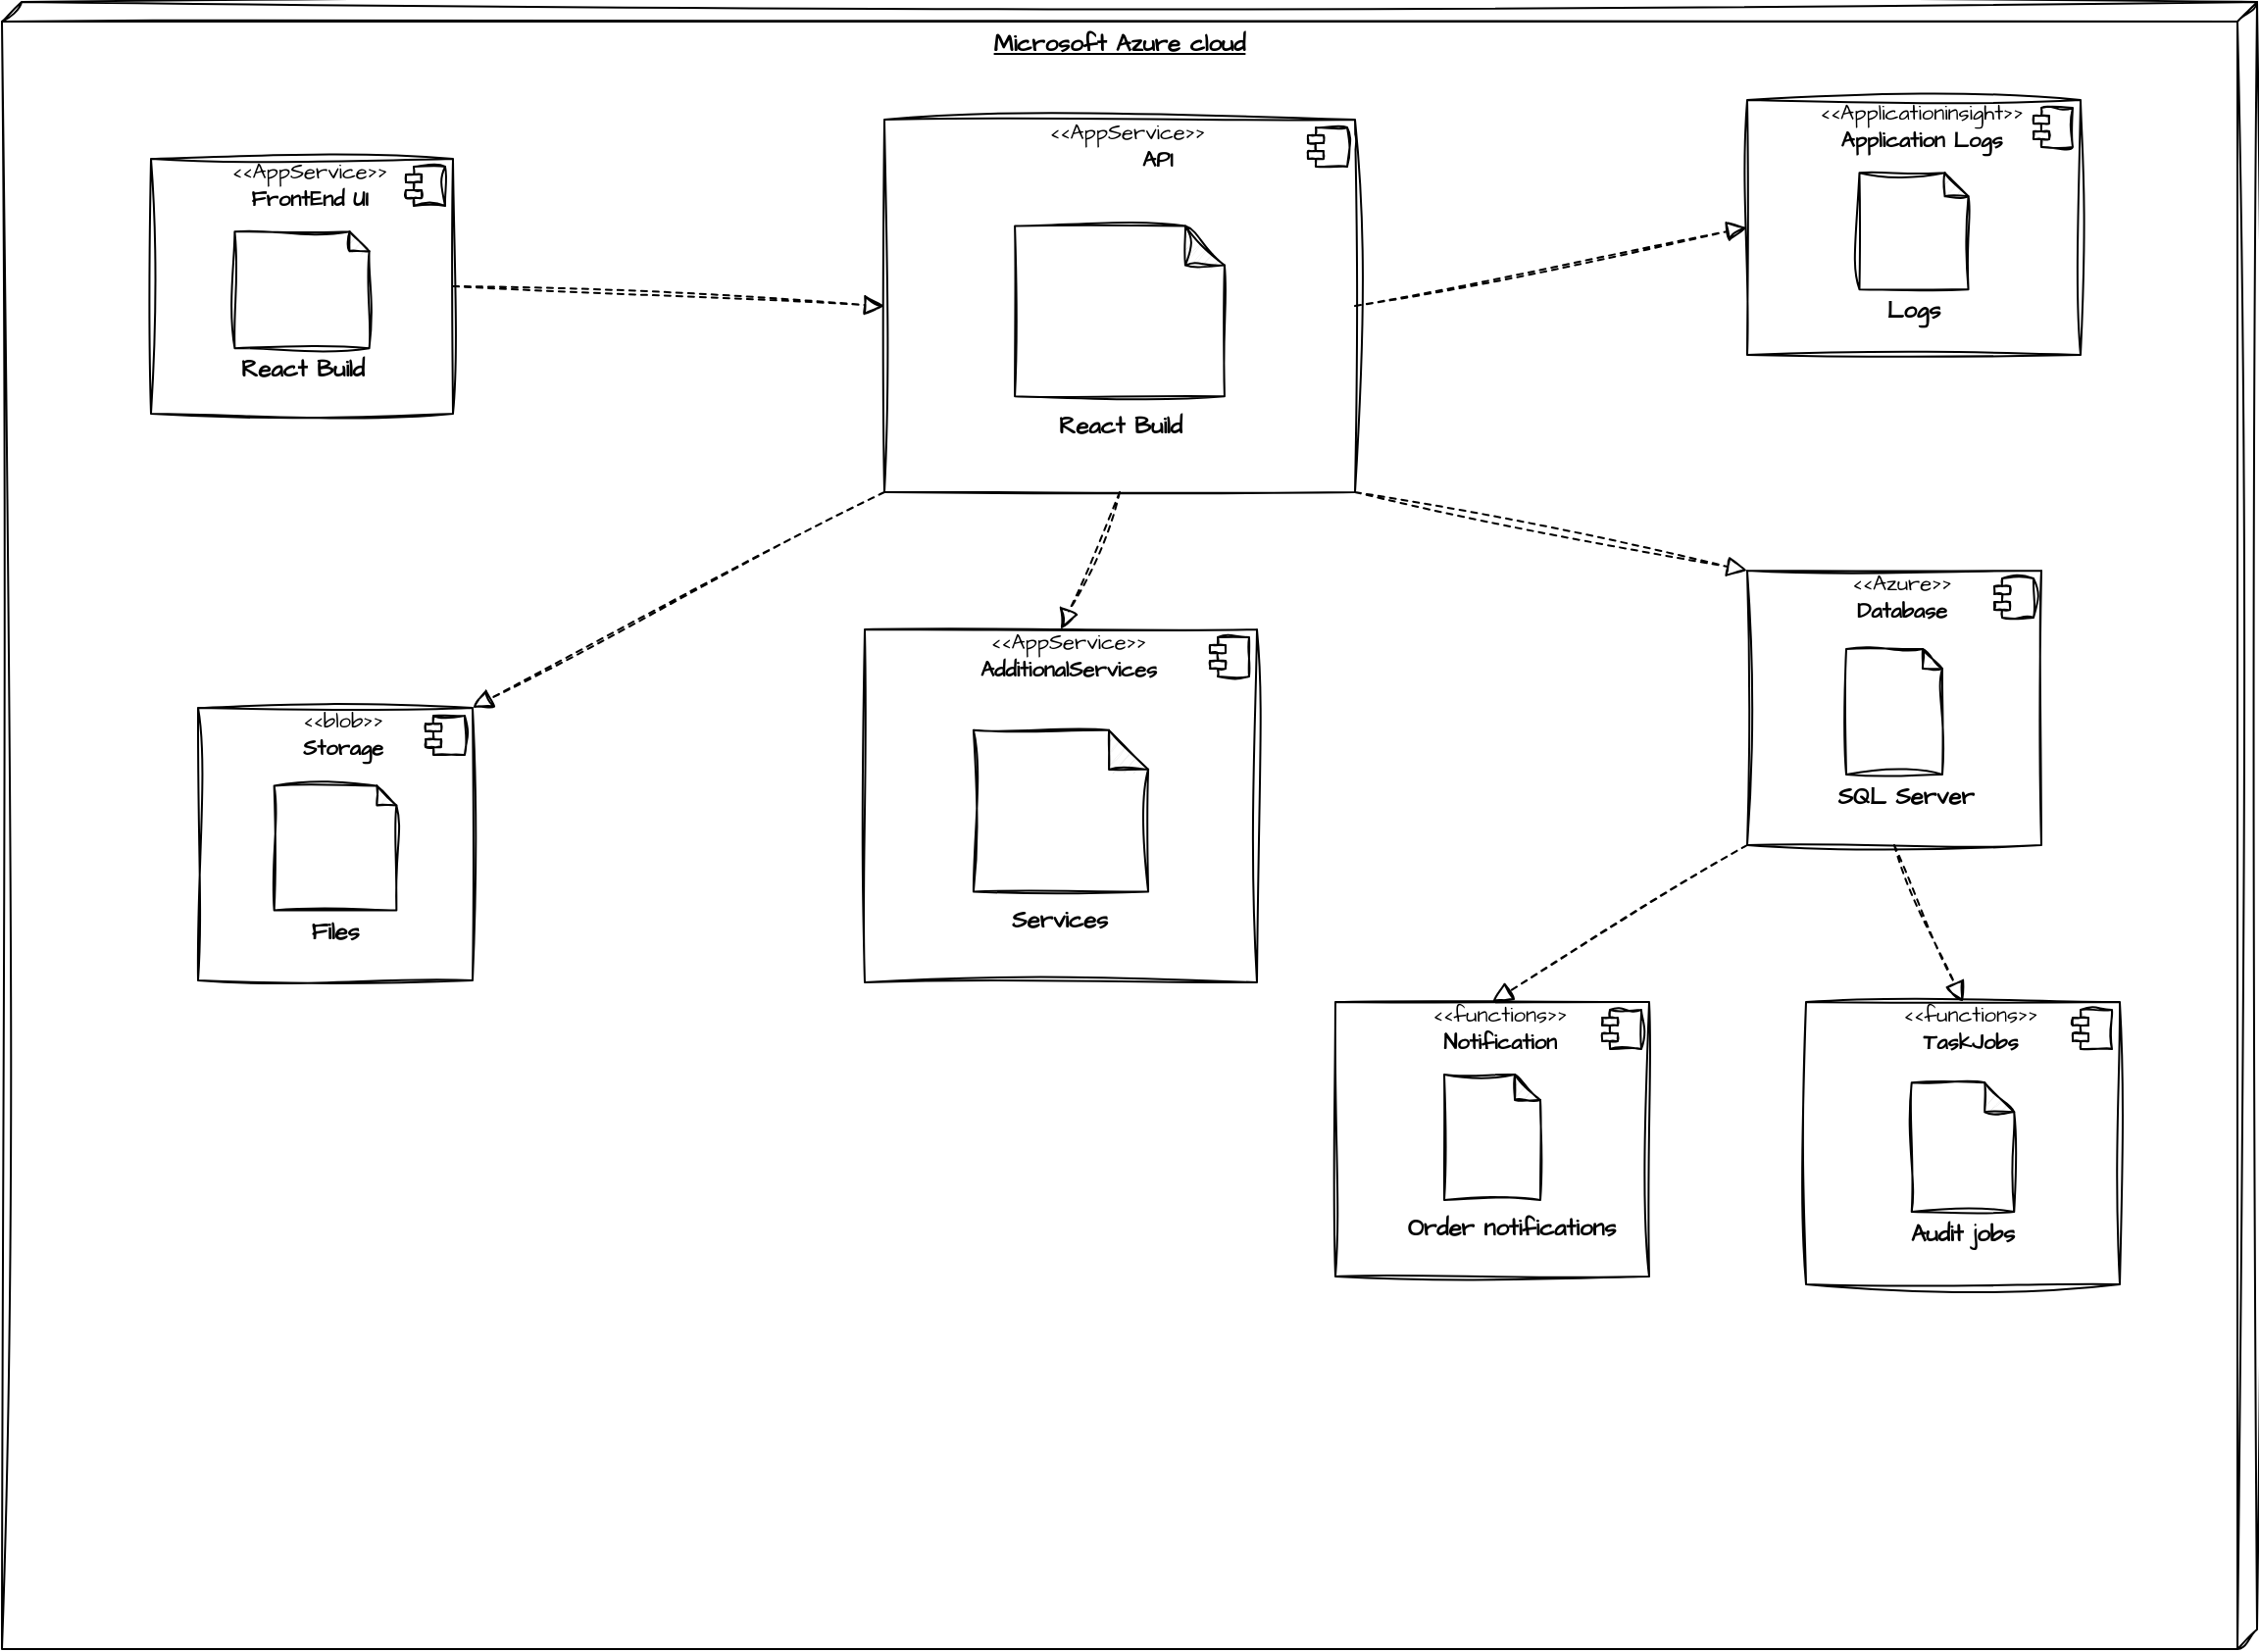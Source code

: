 <mxfile version="24.5.2" type="github" pages="2">
  <diagram name="Page-1" id="MwD9uk-fGlH-midNnfdy">
    <mxGraphModel dx="1323" dy="912" grid="1" gridSize="10" guides="1" tooltips="1" connect="1" arrows="1" fold="1" page="1" pageScale="1" pageWidth="1654" pageHeight="1169" math="0" shadow="0">
      <root>
        <mxCell id="0" />
        <mxCell id="1" parent="0" />
        <mxCell id="NNZ2B2UhmvkO8NVrjMRb-13" value="Microsoft Azure cloud" style="verticalAlign=top;align=center;spacingTop=8;spacingLeft=2;spacingRight=12;shape=cube;size=10;direction=south;fontStyle=5;html=1;whiteSpace=wrap;sketch=1;hachureGap=4;jiggle=2;curveFitting=1;fontFamily=Architects Daughter;fontSource=https%3A%2F%2Ffonts.googleapis.com%2Fcss%3Ffamily%3DArchitects%2BDaughter;" vertex="1" parent="1">
          <mxGeometry x="50" y="30" width="1150" height="840" as="geometry" />
        </mxCell>
        <mxCell id="NNZ2B2UhmvkO8NVrjMRb-27" value="" style="group" vertex="1" connectable="0" parent="1">
          <mxGeometry x="126" y="110" width="154" height="130" as="geometry" />
        </mxCell>
        <mxCell id="NNZ2B2UhmvkO8NVrjMRb-14" value="&lt;p style=&quot;margin:0px;margin-left:8px;&quot;&gt;&lt;span style=&quot;font-size: 11px; text-wrap: nowrap; background-color: initial;&quot;&gt;&amp;lt;&amp;lt;AppService&amp;gt;&amp;gt;&lt;/span&gt;&lt;br&gt;&lt;/p&gt;&lt;p style=&quot;margin:0px;margin-left:8px;&quot;&gt;&lt;span style=&quot;font-size: 11px; text-wrap: nowrap; background-color: initial;&quot;&gt;&lt;b&gt;FrontEnd UI&lt;/b&gt;&lt;/span&gt;&lt;/p&gt;" style="align=center;overflow=fill;html=1;dropTarget=0;whiteSpace=wrap;sketch=1;hachureGap=4;jiggle=2;curveFitting=1;fontFamily=Architects Daughter;fontSource=https%3A%2F%2Ffonts.googleapis.com%2Fcss%3Ffamily%3DArchitects%2BDaughter;" vertex="1" parent="NNZ2B2UhmvkO8NVrjMRb-27">
          <mxGeometry width="154" height="130" as="geometry" />
        </mxCell>
        <mxCell id="NNZ2B2UhmvkO8NVrjMRb-15" value="" style="shape=component;jettyWidth=8;jettyHeight=4;sketch=1;hachureGap=4;jiggle=2;curveFitting=1;fontFamily=Architects Daughter;fontSource=https%3A%2F%2Ffonts.googleapis.com%2Fcss%3Ffamily%3DArchitects%2BDaughter;" vertex="1" parent="NNZ2B2UhmvkO8NVrjMRb-14">
          <mxGeometry x="1" width="20" height="20" relative="1" as="geometry">
            <mxPoint x="-24" y="4" as="offset" />
          </mxGeometry>
        </mxCell>
        <mxCell id="NNZ2B2UhmvkO8NVrjMRb-16" value="" style="shape=note;whiteSpace=wrap;html=1;backgroundOutline=1;darkOpacity=0.05;sketch=1;hachureGap=4;jiggle=2;curveFitting=1;fontFamily=Architects Daughter;fontSource=https%3A%2F%2Ffonts.googleapis.com%2Fcss%3Ffamily%3DArchitects%2BDaughter;size=10;" vertex="1" parent="NNZ2B2UhmvkO8NVrjMRb-27">
          <mxGeometry x="42.7" y="37.143" width="68.6" height="59.429" as="geometry" />
        </mxCell>
        <mxCell id="NNZ2B2UhmvkO8NVrjMRb-17" value="&lt;b&gt;React Build&lt;/b&gt;" style="text;html=1;align=center;verticalAlign=middle;whiteSpace=wrap;rounded=0;fontFamily=Architects Daughter;fontSource=https%3A%2F%2Ffonts.googleapis.com%2Fcss%3Ffamily%3DArchitects%2BDaughter;" vertex="1" parent="NNZ2B2UhmvkO8NVrjMRb-27">
          <mxGeometry x="28.7" y="93.786" width="96.6" height="27.857" as="geometry" />
        </mxCell>
        <mxCell id="NNZ2B2UhmvkO8NVrjMRb-28" value="" style="group" vertex="1" connectable="0" parent="1">
          <mxGeometry x="500" y="90" width="240" height="190" as="geometry" />
        </mxCell>
        <mxCell id="NNZ2B2UhmvkO8NVrjMRb-29" value="&lt;p style=&quot;margin:0px;margin-left:8px;&quot;&gt;&lt;span style=&quot;font-size: 11px; text-wrap: nowrap; background-color: initial;&quot;&gt;&amp;lt;&amp;lt;AppService&amp;gt;&amp;gt;&lt;/span&gt;&lt;/p&gt;&lt;p style=&quot;margin:0px;margin-left:8px;&quot;&gt;&lt;b style=&quot;background-color: initial; text-wrap: nowrap; font-size: 11px;&quot;&gt;&amp;nbsp; &amp;nbsp; &amp;nbsp; &amp;nbsp;API&lt;/b&gt;&lt;/p&gt;" style="align=center;overflow=fill;html=1;dropTarget=0;whiteSpace=wrap;sketch=1;hachureGap=4;jiggle=2;curveFitting=1;fontFamily=Architects Daughter;fontSource=https%3A%2F%2Ffonts.googleapis.com%2Fcss%3Ffamily%3DArchitects%2BDaughter;" vertex="1" parent="NNZ2B2UhmvkO8NVrjMRb-28">
          <mxGeometry width="240" height="190" as="geometry" />
        </mxCell>
        <mxCell id="NNZ2B2UhmvkO8NVrjMRb-30" value="" style="shape=component;jettyWidth=8;jettyHeight=4;sketch=1;hachureGap=4;jiggle=2;curveFitting=1;fontFamily=Architects Daughter;fontSource=https%3A%2F%2Ffonts.googleapis.com%2Fcss%3Ffamily%3DArchitects%2BDaughter;" vertex="1" parent="NNZ2B2UhmvkO8NVrjMRb-29">
          <mxGeometry x="1" width="20" height="20" relative="1" as="geometry">
            <mxPoint x="-24" y="4" as="offset" />
          </mxGeometry>
        </mxCell>
        <mxCell id="NNZ2B2UhmvkO8NVrjMRb-31" value="" style="shape=note;whiteSpace=wrap;html=1;backgroundOutline=1;darkOpacity=0.05;sketch=1;hachureGap=4;jiggle=2;curveFitting=1;fontFamily=Architects Daughter;fontSource=https%3A%2F%2Ffonts.googleapis.com%2Fcss%3Ffamily%3DArchitects%2BDaughter;size=20;" vertex="1" parent="NNZ2B2UhmvkO8NVrjMRb-28">
          <mxGeometry x="66.545" y="54.286" width="106.909" height="86.857" as="geometry" />
        </mxCell>
        <mxCell id="NNZ2B2UhmvkO8NVrjMRb-32" value="&lt;b&gt;React Build&lt;/b&gt;" style="text;html=1;align=center;verticalAlign=middle;whiteSpace=wrap;rounded=0;fontFamily=Architects Daughter;fontSource=https%3A%2F%2Ffonts.googleapis.com%2Fcss%3Ffamily%3DArchitects%2BDaughter;" vertex="1" parent="NNZ2B2UhmvkO8NVrjMRb-28">
          <mxGeometry x="44.727" y="137.071" width="150.545" height="40.714" as="geometry" />
        </mxCell>
        <mxCell id="NNZ2B2UhmvkO8NVrjMRb-34" value="" style="group" vertex="1" connectable="0" parent="1">
          <mxGeometry x="940" y="80" width="170" height="130" as="geometry" />
        </mxCell>
        <mxCell id="NNZ2B2UhmvkO8NVrjMRb-35" value="&lt;p style=&quot;margin:0px;margin-left:8px;&quot;&gt;&lt;span style=&quot;font-size: 11px; text-wrap: nowrap; background-color: initial;&quot;&gt;&amp;lt;&amp;lt;Applicationinsight&amp;gt;&amp;gt;&lt;/span&gt;&lt;/p&gt;&lt;p style=&quot;margin:0px;margin-left:8px;&quot;&gt;&lt;b style=&quot;font-size: 11px; text-wrap: nowrap; background-color: initial;&quot;&gt;Application Logs&lt;/b&gt;&lt;/p&gt;" style="align=center;overflow=fill;html=1;dropTarget=0;whiteSpace=wrap;sketch=1;hachureGap=4;jiggle=2;curveFitting=1;fontFamily=Architects Daughter;fontSource=https%3A%2F%2Ffonts.googleapis.com%2Fcss%3Ffamily%3DArchitects%2BDaughter;" vertex="1" parent="NNZ2B2UhmvkO8NVrjMRb-34">
          <mxGeometry width="170" height="130" as="geometry" />
        </mxCell>
        <mxCell id="NNZ2B2UhmvkO8NVrjMRb-36" value="" style="shape=component;jettyWidth=8;jettyHeight=4;sketch=1;hachureGap=4;jiggle=2;curveFitting=1;fontFamily=Architects Daughter;fontSource=https%3A%2F%2Ffonts.googleapis.com%2Fcss%3Ffamily%3DArchitects%2BDaughter;" vertex="1" parent="NNZ2B2UhmvkO8NVrjMRb-35">
          <mxGeometry x="1" width="20" height="20" relative="1" as="geometry">
            <mxPoint x="-24" y="4" as="offset" />
          </mxGeometry>
        </mxCell>
        <mxCell id="NNZ2B2UhmvkO8NVrjMRb-37" value="" style="shape=note;whiteSpace=wrap;html=1;backgroundOutline=1;darkOpacity=0.05;sketch=1;hachureGap=4;jiggle=2;curveFitting=1;fontFamily=Architects Daughter;fontSource=https%3A%2F%2Ffonts.googleapis.com%2Fcss%3Ffamily%3DArchitects%2BDaughter;size=12;" vertex="1" parent="NNZ2B2UhmvkO8NVrjMRb-34">
          <mxGeometry x="57.233" y="37.143" width="55.533" height="59.429" as="geometry" />
        </mxCell>
        <mxCell id="NNZ2B2UhmvkO8NVrjMRb-38" value="&lt;b&gt;Logs&lt;/b&gt;" style="text;html=1;align=center;verticalAlign=middle;whiteSpace=wrap;rounded=0;fontFamily=Architects Daughter;fontSource=https%3A%2F%2Ffonts.googleapis.com%2Fcss%3Ffamily%3DArchitects%2BDaughter;" vertex="1" parent="NNZ2B2UhmvkO8NVrjMRb-34">
          <mxGeometry x="45.9" y="93.786" width="78.2" height="27.857" as="geometry" />
        </mxCell>
        <mxCell id="NNZ2B2UhmvkO8NVrjMRb-39" value="" style="group" vertex="1" connectable="0" parent="1">
          <mxGeometry x="150" y="390" width="140" height="139" as="geometry" />
        </mxCell>
        <mxCell id="NNZ2B2UhmvkO8NVrjMRb-40" value="&lt;p style=&quot;margin:0px;margin-left:8px;&quot;&gt;&lt;span style=&quot;font-size: 11px; text-wrap: nowrap; background-color: initial;&quot;&gt;&amp;lt;&amp;lt;blob&amp;gt;&amp;gt;&lt;/span&gt;&lt;/p&gt;&lt;p style=&quot;margin:0px;margin-left:8px;&quot;&gt;&lt;b style=&quot;font-size: 11px; text-wrap: nowrap; background-color: initial;&quot;&gt;Storage&lt;/b&gt;&lt;/p&gt;" style="align=center;overflow=fill;html=1;dropTarget=0;whiteSpace=wrap;sketch=1;hachureGap=4;jiggle=2;curveFitting=1;fontFamily=Architects Daughter;fontSource=https%3A%2F%2Ffonts.googleapis.com%2Fcss%3Ffamily%3DArchitects%2BDaughter;" vertex="1" parent="NNZ2B2UhmvkO8NVrjMRb-39">
          <mxGeometry width="140" height="139" as="geometry" />
        </mxCell>
        <mxCell id="NNZ2B2UhmvkO8NVrjMRb-41" value="" style="shape=component;jettyWidth=8;jettyHeight=4;sketch=1;hachureGap=4;jiggle=2;curveFitting=1;fontFamily=Architects Daughter;fontSource=https%3A%2F%2Ffonts.googleapis.com%2Fcss%3Ffamily%3DArchitects%2BDaughter;" vertex="1" parent="NNZ2B2UhmvkO8NVrjMRb-40">
          <mxGeometry x="1" width="20" height="20" relative="1" as="geometry">
            <mxPoint x="-24" y="4" as="offset" />
          </mxGeometry>
        </mxCell>
        <mxCell id="NNZ2B2UhmvkO8NVrjMRb-42" value="" style="shape=note;whiteSpace=wrap;html=1;backgroundOutline=1;darkOpacity=0.05;sketch=1;hachureGap=4;jiggle=2;curveFitting=1;fontFamily=Architects Daughter;fontSource=https%3A%2F%2Ffonts.googleapis.com%2Fcss%3Ffamily%3DArchitects%2BDaughter;size=10;" vertex="1" parent="NNZ2B2UhmvkO8NVrjMRb-39">
          <mxGeometry x="38.818" y="39.714" width="62.364" height="63.543" as="geometry" />
        </mxCell>
        <mxCell id="NNZ2B2UhmvkO8NVrjMRb-43" value="&lt;b&gt;Files&lt;/b&gt;" style="text;html=1;align=center;verticalAlign=middle;whiteSpace=wrap;rounded=0;fontFamily=Architects Daughter;fontSource=https%3A%2F%2Ffonts.googleapis.com%2Fcss%3Ffamily%3DArchitects%2BDaughter;" vertex="1" parent="NNZ2B2UhmvkO8NVrjMRb-39">
          <mxGeometry x="26.091" y="100.279" width="87.818" height="29.786" as="geometry" />
        </mxCell>
        <mxCell id="NNZ2B2UhmvkO8NVrjMRb-44" value="" style="group" vertex="1" connectable="0" parent="1">
          <mxGeometry x="490" y="350" width="200" height="180" as="geometry" />
        </mxCell>
        <mxCell id="NNZ2B2UhmvkO8NVrjMRb-45" value="&lt;p style=&quot;margin:0px;margin-left:8px;&quot;&gt;&lt;span style=&quot;font-size: 11px; text-wrap: nowrap; background-color: initial;&quot;&gt;&amp;lt;&amp;lt;AppService&amp;gt;&amp;gt;&lt;/span&gt;&lt;/p&gt;&lt;p style=&quot;margin:0px;margin-left:8px;&quot;&gt;&lt;b style=&quot;background-color: initial; text-wrap: nowrap; font-size: 11px;&quot;&gt;AdditionalServices&lt;/b&gt;&lt;/p&gt;" style="align=center;overflow=fill;html=1;dropTarget=0;whiteSpace=wrap;sketch=1;hachureGap=4;jiggle=2;curveFitting=1;fontFamily=Architects Daughter;fontSource=https%3A%2F%2Ffonts.googleapis.com%2Fcss%3Ffamily%3DArchitects%2BDaughter;" vertex="1" parent="NNZ2B2UhmvkO8NVrjMRb-44">
          <mxGeometry width="200" height="180" as="geometry" />
        </mxCell>
        <mxCell id="NNZ2B2UhmvkO8NVrjMRb-46" value="" style="shape=component;jettyWidth=8;jettyHeight=4;sketch=1;hachureGap=4;jiggle=2;curveFitting=1;fontFamily=Architects Daughter;fontSource=https%3A%2F%2Ffonts.googleapis.com%2Fcss%3Ffamily%3DArchitects%2BDaughter;" vertex="1" parent="NNZ2B2UhmvkO8NVrjMRb-45">
          <mxGeometry x="1" width="20" height="20" relative="1" as="geometry">
            <mxPoint x="-24" y="4" as="offset" />
          </mxGeometry>
        </mxCell>
        <mxCell id="NNZ2B2UhmvkO8NVrjMRb-47" value="" style="shape=note;whiteSpace=wrap;html=1;backgroundOutline=1;darkOpacity=0.05;sketch=1;hachureGap=4;jiggle=2;curveFitting=1;fontFamily=Architects Daughter;fontSource=https%3A%2F%2Ffonts.googleapis.com%2Fcss%3Ffamily%3DArchitects%2BDaughter;size=20;" vertex="1" parent="NNZ2B2UhmvkO8NVrjMRb-44">
          <mxGeometry x="55.455" y="51.429" width="89.091" height="82.286" as="geometry" />
        </mxCell>
        <mxCell id="NNZ2B2UhmvkO8NVrjMRb-48" value="&lt;b&gt;Services&lt;/b&gt;" style="text;html=1;align=center;verticalAlign=middle;whiteSpace=wrap;rounded=0;fontFamily=Architects Daughter;fontSource=https%3A%2F%2Ffonts.googleapis.com%2Fcss%3Ffamily%3DArchitects%2BDaughter;" vertex="1" parent="NNZ2B2UhmvkO8NVrjMRb-44">
          <mxGeometry x="37.273" y="129.857" width="125.455" height="38.571" as="geometry" />
        </mxCell>
        <mxCell id="NNZ2B2UhmvkO8NVrjMRb-49" value="" style="group" vertex="1" connectable="0" parent="1">
          <mxGeometry x="940" y="320" width="150" height="140" as="geometry" />
        </mxCell>
        <mxCell id="NNZ2B2UhmvkO8NVrjMRb-50" value="&lt;p style=&quot;margin:0px;margin-left:8px;&quot;&gt;&lt;span style=&quot;font-size: 11px; text-wrap: nowrap; background-color: initial;&quot;&gt;&amp;lt;&amp;lt;Azure&amp;gt;&amp;gt;&lt;/span&gt;&lt;/p&gt;&lt;p style=&quot;margin:0px;margin-left:8px;&quot;&gt;&lt;b style=&quot;font-size: 11px; text-wrap: nowrap; background-color: initial;&quot;&gt;Database&lt;/b&gt;&lt;/p&gt;" style="align=center;overflow=fill;html=1;dropTarget=0;whiteSpace=wrap;sketch=1;hachureGap=4;jiggle=2;curveFitting=1;fontFamily=Architects Daughter;fontSource=https%3A%2F%2Ffonts.googleapis.com%2Fcss%3Ffamily%3DArchitects%2BDaughter;" vertex="1" parent="NNZ2B2UhmvkO8NVrjMRb-49">
          <mxGeometry width="150" height="140" as="geometry" />
        </mxCell>
        <mxCell id="NNZ2B2UhmvkO8NVrjMRb-51" value="" style="shape=component;jettyWidth=8;jettyHeight=4;sketch=1;hachureGap=4;jiggle=2;curveFitting=1;fontFamily=Architects Daughter;fontSource=https%3A%2F%2Ffonts.googleapis.com%2Fcss%3Ffamily%3DArchitects%2BDaughter;" vertex="1" parent="NNZ2B2UhmvkO8NVrjMRb-50">
          <mxGeometry x="1" width="20" height="20" relative="1" as="geometry">
            <mxPoint x="-24" y="4" as="offset" />
          </mxGeometry>
        </mxCell>
        <mxCell id="NNZ2B2UhmvkO8NVrjMRb-52" value="" style="shape=note;whiteSpace=wrap;html=1;backgroundOutline=1;darkOpacity=0.05;sketch=1;hachureGap=4;jiggle=2;curveFitting=1;fontFamily=Architects Daughter;fontSource=https%3A%2F%2Ffonts.googleapis.com%2Fcss%3Ffamily%3DArchitects%2BDaughter;size=10;" vertex="1" parent="NNZ2B2UhmvkO8NVrjMRb-49">
          <mxGeometry x="50.5" y="40" width="49" height="64" as="geometry" />
        </mxCell>
        <mxCell id="NNZ2B2UhmvkO8NVrjMRb-53" value="&lt;b&gt;SQL Server&lt;/b&gt;" style="text;html=1;align=center;verticalAlign=middle;whiteSpace=wrap;rounded=0;fontFamily=Architects Daughter;fontSource=https%3A%2F%2Ffonts.googleapis.com%2Fcss%3Ffamily%3DArchitects%2BDaughter;" vertex="1" parent="NNZ2B2UhmvkO8NVrjMRb-49">
          <mxGeometry x="40.5" y="101" width="79.5" height="30" as="geometry" />
        </mxCell>
        <mxCell id="NNZ2B2UhmvkO8NVrjMRb-54" value="" style="group" vertex="1" connectable="0" parent="1">
          <mxGeometry x="780" y="540" width="110" height="140" as="geometry" />
        </mxCell>
        <mxCell id="NNZ2B2UhmvkO8NVrjMRb-55" value="&lt;p style=&quot;margin:0px;margin-left:8px;&quot;&gt;&lt;span style=&quot;font-size: 11px; text-wrap: nowrap; background-color: initial;&quot;&gt;&amp;lt;&amp;lt;functions&amp;gt;&amp;gt;&lt;/span&gt;&lt;br&gt;&lt;/p&gt;&lt;p style=&quot;margin:0px;margin-left:8px;&quot;&gt;&lt;span style=&quot;font-size: 11px; text-wrap: nowrap; background-color: initial;&quot;&gt;&lt;b&gt;Notification&lt;/b&gt;&lt;/span&gt;&lt;/p&gt;" style="align=center;overflow=fill;html=1;dropTarget=0;whiteSpace=wrap;sketch=1;hachureGap=4;jiggle=2;curveFitting=1;fontFamily=Architects Daughter;fontSource=https%3A%2F%2Ffonts.googleapis.com%2Fcss%3Ffamily%3DArchitects%2BDaughter;" vertex="1" parent="NNZ2B2UhmvkO8NVrjMRb-54">
          <mxGeometry x="-50" width="160" height="140" as="geometry" />
        </mxCell>
        <mxCell id="NNZ2B2UhmvkO8NVrjMRb-56" value="" style="shape=component;jettyWidth=8;jettyHeight=4;sketch=1;hachureGap=4;jiggle=2;curveFitting=1;fontFamily=Architects Daughter;fontSource=https%3A%2F%2Ffonts.googleapis.com%2Fcss%3Ffamily%3DArchitects%2BDaughter;" vertex="1" parent="NNZ2B2UhmvkO8NVrjMRb-55">
          <mxGeometry x="1" width="20" height="20" relative="1" as="geometry">
            <mxPoint x="-24" y="4" as="offset" />
          </mxGeometry>
        </mxCell>
        <mxCell id="NNZ2B2UhmvkO8NVrjMRb-57" value="" style="shape=note;whiteSpace=wrap;html=1;backgroundOutline=1;darkOpacity=0.05;sketch=1;hachureGap=4;jiggle=2;curveFitting=1;fontFamily=Architects Daughter;fontSource=https%3A%2F%2Ffonts.googleapis.com%2Fcss%3Ffamily%3DArchitects%2BDaughter;size=13;" vertex="1" parent="NNZ2B2UhmvkO8NVrjMRb-54">
          <mxGeometry x="5.5" y="37" width="49" height="64" as="geometry" />
        </mxCell>
        <mxCell id="NNZ2B2UhmvkO8NVrjMRb-58" value="&lt;b&gt;Order notifications&lt;/b&gt;" style="text;html=1;align=center;verticalAlign=middle;whiteSpace=wrap;rounded=0;fontFamily=Architects Daughter;fontSource=https%3A%2F%2Ffonts.googleapis.com%2Fcss%3Ffamily%3DArchitects%2BDaughter;" vertex="1" parent="NNZ2B2UhmvkO8NVrjMRb-54">
          <mxGeometry x="-20" y="101" width="119.5" height="30" as="geometry" />
        </mxCell>
        <mxCell id="NNZ2B2UhmvkO8NVrjMRb-64" value="" style="group" vertex="1" connectable="0" parent="1">
          <mxGeometry x="970" y="540" width="160" height="144" as="geometry" />
        </mxCell>
        <mxCell id="NNZ2B2UhmvkO8NVrjMRb-65" value="&lt;p style=&quot;margin:0px;margin-left:8px;&quot;&gt;&lt;span style=&quot;font-size: 11px; text-wrap: nowrap; background-color: initial;&quot;&gt;&amp;lt;&amp;lt;functions&amp;gt;&amp;gt;&lt;/span&gt;&lt;/p&gt;&lt;p style=&quot;margin: 0px 0px 0px 8px;&quot;&gt;&lt;span style=&quot;font-size: 11px; text-wrap: nowrap;&quot;&gt;&lt;b&gt;TaskJobs&lt;/b&gt;&lt;/span&gt;&lt;/p&gt;" style="align=center;overflow=fill;html=1;dropTarget=0;whiteSpace=wrap;sketch=1;hachureGap=4;jiggle=2;curveFitting=1;fontFamily=Architects Daughter;fontSource=https%3A%2F%2Ffonts.googleapis.com%2Fcss%3Ffamily%3DArchitects%2BDaughter;" vertex="1" parent="NNZ2B2UhmvkO8NVrjMRb-64">
          <mxGeometry width="160" height="144" as="geometry" />
        </mxCell>
        <mxCell id="NNZ2B2UhmvkO8NVrjMRb-66" value="" style="shape=component;jettyWidth=8;jettyHeight=4;sketch=1;hachureGap=4;jiggle=2;curveFitting=1;fontFamily=Architects Daughter;fontSource=https%3A%2F%2Ffonts.googleapis.com%2Fcss%3Ffamily%3DArchitects%2BDaughter;" vertex="1" parent="NNZ2B2UhmvkO8NVrjMRb-65">
          <mxGeometry x="1" width="20" height="20" relative="1" as="geometry">
            <mxPoint x="-24" y="4" as="offset" />
          </mxGeometry>
        </mxCell>
        <mxCell id="NNZ2B2UhmvkO8NVrjMRb-67" value="" style="shape=note;whiteSpace=wrap;html=1;backgroundOutline=1;darkOpacity=0.05;sketch=1;hachureGap=4;jiggle=2;curveFitting=1;fontFamily=Architects Daughter;fontSource=https%3A%2F%2Ffonts.googleapis.com%2Fcss%3Ffamily%3DArchitects%2BDaughter;size=15;" vertex="1" parent="NNZ2B2UhmvkO8NVrjMRb-64">
          <mxGeometry x="53.867" y="41.143" width="52.267" height="65.829" as="geometry" />
        </mxCell>
        <mxCell id="NNZ2B2UhmvkO8NVrjMRb-68" value="&lt;b&gt;Audit jobs&lt;/b&gt;" style="text;html=1;align=center;verticalAlign=middle;whiteSpace=wrap;rounded=0;fontFamily=Architects Daughter;fontSource=https%3A%2F%2Ffonts.googleapis.com%2Fcss%3Ffamily%3DArchitects%2BDaughter;" vertex="1" parent="NNZ2B2UhmvkO8NVrjMRb-64">
          <mxGeometry x="43.2" y="103.886" width="73.6" height="30.857" as="geometry" />
        </mxCell>
        <mxCell id="NNZ2B2UhmvkO8NVrjMRb-70" value="" style="endArrow=block;startArrow=none;endFill=0;startFill=0;endSize=8;html=1;verticalAlign=bottom;dashed=1;labelBackgroundColor=none;rounded=0;sketch=1;hachureGap=4;jiggle=2;curveFitting=1;fontFamily=Architects Daughter;fontSource=https%3A%2F%2Ffonts.googleapis.com%2Fcss%3Ffamily%3DArchitects%2BDaughter;entryX=0;entryY=0.5;entryDx=0;entryDy=0;exitX=1;exitY=0.5;exitDx=0;exitDy=0;" edge="1" parent="1" source="NNZ2B2UhmvkO8NVrjMRb-14" target="NNZ2B2UhmvkO8NVrjMRb-29">
          <mxGeometry width="160" relative="1" as="geometry">
            <mxPoint x="390" y="311" as="sourcePoint" />
            <mxPoint x="550" y="311" as="targetPoint" />
          </mxGeometry>
        </mxCell>
        <mxCell id="NNZ2B2UhmvkO8NVrjMRb-71" value="" style="endArrow=block;startArrow=none;endFill=0;startFill=0;endSize=8;html=1;verticalAlign=bottom;dashed=1;labelBackgroundColor=none;rounded=0;sketch=1;hachureGap=4;jiggle=2;curveFitting=1;fontFamily=Architects Daughter;fontSource=https%3A%2F%2Ffonts.googleapis.com%2Fcss%3Ffamily%3DArchitects%2BDaughter;entryX=0;entryY=0.5;entryDx=0;entryDy=0;exitX=1;exitY=0.5;exitDx=0;exitDy=0;" edge="1" parent="1" source="NNZ2B2UhmvkO8NVrjMRb-29" target="NNZ2B2UhmvkO8NVrjMRb-35">
          <mxGeometry width="160" relative="1" as="geometry">
            <mxPoint x="246" y="190" as="sourcePoint" />
            <mxPoint x="369" y="190" as="targetPoint" />
          </mxGeometry>
        </mxCell>
        <mxCell id="NNZ2B2UhmvkO8NVrjMRb-72" value="" style="endArrow=block;startArrow=none;endFill=0;startFill=0;endSize=8;html=1;verticalAlign=bottom;dashed=1;labelBackgroundColor=none;rounded=0;sketch=1;hachureGap=4;jiggle=2;curveFitting=1;fontFamily=Architects Daughter;fontSource=https%3A%2F%2Ffonts.googleapis.com%2Fcss%3Ffamily%3DArchitects%2BDaughter;entryX=1;entryY=0;entryDx=0;entryDy=0;exitX=0;exitY=1;exitDx=0;exitDy=0;" edge="1" parent="1" source="NNZ2B2UhmvkO8NVrjMRb-29" target="NNZ2B2UhmvkO8NVrjMRb-40">
          <mxGeometry width="160" relative="1" as="geometry">
            <mxPoint x="256" y="200" as="sourcePoint" />
            <mxPoint x="379" y="200" as="targetPoint" />
          </mxGeometry>
        </mxCell>
        <mxCell id="NNZ2B2UhmvkO8NVrjMRb-73" value="" style="endArrow=block;startArrow=none;endFill=0;startFill=0;endSize=8;html=1;verticalAlign=bottom;dashed=1;labelBackgroundColor=none;rounded=0;sketch=1;hachureGap=4;jiggle=2;curveFitting=1;fontFamily=Architects Daughter;fontSource=https%3A%2F%2Ffonts.googleapis.com%2Fcss%3Ffamily%3DArchitects%2BDaughter;entryX=0.5;entryY=0;entryDx=0;entryDy=0;exitX=0.5;exitY=1;exitDx=0;exitDy=0;" edge="1" parent="1" source="NNZ2B2UhmvkO8NVrjMRb-29" target="NNZ2B2UhmvkO8NVrjMRb-45">
          <mxGeometry width="160" relative="1" as="geometry">
            <mxPoint x="266" y="210" as="sourcePoint" />
            <mxPoint x="389" y="210" as="targetPoint" />
          </mxGeometry>
        </mxCell>
        <mxCell id="NNZ2B2UhmvkO8NVrjMRb-74" value="" style="endArrow=block;startArrow=none;endFill=0;startFill=0;endSize=8;html=1;verticalAlign=bottom;dashed=1;labelBackgroundColor=none;rounded=0;sketch=1;hachureGap=4;jiggle=2;curveFitting=1;fontFamily=Architects Daughter;fontSource=https%3A%2F%2Ffonts.googleapis.com%2Fcss%3Ffamily%3DArchitects%2BDaughter;entryX=0;entryY=0;entryDx=0;entryDy=0;exitX=1;exitY=1;exitDx=0;exitDy=0;" edge="1" parent="1" source="NNZ2B2UhmvkO8NVrjMRb-29" target="NNZ2B2UhmvkO8NVrjMRb-50">
          <mxGeometry width="160" relative="1" as="geometry">
            <mxPoint x="276" y="220" as="sourcePoint" />
            <mxPoint x="399" y="220" as="targetPoint" />
          </mxGeometry>
        </mxCell>
        <mxCell id="NNZ2B2UhmvkO8NVrjMRb-75" value="" style="endArrow=block;startArrow=none;endFill=0;startFill=0;endSize=8;html=1;verticalAlign=bottom;dashed=1;labelBackgroundColor=none;rounded=0;sketch=1;hachureGap=4;jiggle=2;curveFitting=1;fontFamily=Architects Daughter;fontSource=https%3A%2F%2Ffonts.googleapis.com%2Fcss%3Ffamily%3DArchitects%2BDaughter;entryX=0.5;entryY=0;entryDx=0;entryDy=0;exitX=0;exitY=1;exitDx=0;exitDy=0;" edge="1" parent="1" source="NNZ2B2UhmvkO8NVrjMRb-50" target="NNZ2B2UhmvkO8NVrjMRb-55">
          <mxGeometry width="160" relative="1" as="geometry">
            <mxPoint x="286" y="230" as="sourcePoint" />
            <mxPoint x="409" y="230" as="targetPoint" />
          </mxGeometry>
        </mxCell>
        <mxCell id="NNZ2B2UhmvkO8NVrjMRb-76" value="" style="endArrow=block;startArrow=none;endFill=0;startFill=0;endSize=8;html=1;verticalAlign=bottom;dashed=1;labelBackgroundColor=none;rounded=0;sketch=1;hachureGap=4;jiggle=2;curveFitting=1;fontFamily=Architects Daughter;fontSource=https%3A%2F%2Ffonts.googleapis.com%2Fcss%3Ffamily%3DArchitects%2BDaughter;entryX=0.5;entryY=0;entryDx=0;entryDy=0;exitX=0.5;exitY=1;exitDx=0;exitDy=0;" edge="1" parent="1" source="NNZ2B2UhmvkO8NVrjMRb-50" target="NNZ2B2UhmvkO8NVrjMRb-65">
          <mxGeometry width="160" relative="1" as="geometry">
            <mxPoint x="296" y="240" as="sourcePoint" />
            <mxPoint x="419" y="240" as="targetPoint" />
          </mxGeometry>
        </mxCell>
      </root>
    </mxGraphModel>
  </diagram>
  <diagram id="EwF3lz9A29TyNhvW2kZL" name="Page-2">
    <mxGraphModel dx="993" dy="1642" grid="1" gridSize="10" guides="1" tooltips="1" connect="1" arrows="1" fold="1" page="1" pageScale="1" pageWidth="1654" pageHeight="1169" math="0" shadow="0">
      <root>
        <mxCell id="0" />
        <mxCell id="1" parent="0" />
        <mxCell id="cTurkICKwWfrANhbwvQa-2" value="ElasticSearchService" style="shape=folder;fontStyle=1;tabWidth=70;tabHeight=30;tabPosition=left;html=1;boundedLbl=1;whiteSpace=wrap;sketch=1;hachureGap=4;jiggle=2;curveFitting=1;fontFamily=Architects Daughter;fontSource=https%3A%2F%2Ffonts.googleapis.com%2Fcss%3Ffamily%3DArchitects%2BDaughter;" vertex="1" parent="1">
          <mxGeometry x="300" y="450" width="150" height="80" as="geometry" />
        </mxCell>
        <mxCell id="cTurkICKwWfrANhbwvQa-4" value="" style="shape=folder;fontStyle=1;tabWidth=170;tabHeight=30;tabPosition=left;html=1;boundedLbl=1;whiteSpace=wrap;sketch=1;hachureGap=4;jiggle=2;curveFitting=1;fontFamily=Architects Daughter;fontSource=https%3A%2F%2Ffonts.googleapis.com%2Fcss%3Ffamily%3DArchitects%2BDaughter;" vertex="1" parent="1">
          <mxGeometry x="500" y="-60" width="550" height="400" as="geometry" />
        </mxCell>
        <mxCell id="cTurkICKwWfrANhbwvQa-10" value="backend" style="text;html=1;align=center;verticalAlign=middle;resizable=0;points=[];autosize=1;strokeColor=none;fillColor=none;fontFamily=Architects Daughter;fontSource=https%3A%2F%2Ffonts.googleapis.com%2Fcss%3Ffamily%3DArchitects%2BDaughter;" vertex="1" parent="1">
          <mxGeometry x="710" y="-20" width="70" height="30" as="geometry" />
        </mxCell>
        <mxCell id="cTurkICKwWfrANhbwvQa-11" value="APIS" style="shape=folder;fontStyle=1;tabWidth=20;tabHeight=10;tabPosition=left;html=1;boundedLbl=1;whiteSpace=wrap;sketch=1;hachureGap=4;jiggle=2;curveFitting=1;fontFamily=Architects Daughter;fontSource=https%3A%2F%2Ffonts.googleapis.com%2Fcss%3Ffamily%3DArchitects%2BDaughter;" vertex="1" parent="1">
          <mxGeometry x="560" y="110" width="70" height="50" as="geometry" />
        </mxCell>
        <mxCell id="cTurkICKwWfrANhbwvQa-12" value="Services" style="shape=folder;fontStyle=1;tabWidth=20;tabHeight=10;tabPosition=left;html=1;boundedLbl=1;whiteSpace=wrap;sketch=1;hachureGap=4;jiggle=2;curveFitting=1;fontFamily=Architects Daughter;fontSource=https%3A%2F%2Ffonts.googleapis.com%2Fcss%3Ffamily%3DArchitects%2BDaughter;" vertex="1" parent="1">
          <mxGeometry x="760" y="130" width="70" height="50" as="geometry" />
        </mxCell>
        <mxCell id="cTurkICKwWfrANhbwvQa-13" value="DataAccess" style="shape=folder;fontStyle=1;tabWidth=20;tabHeight=10;tabPosition=left;html=1;boundedLbl=1;whiteSpace=wrap;sketch=1;hachureGap=4;jiggle=2;curveFitting=1;fontFamily=Architects Daughter;fontSource=https%3A%2F%2Ffonts.googleapis.com%2Fcss%3Ffamily%3DArchitects%2BDaughter;" vertex="1" parent="1">
          <mxGeometry x="940" y="100" width="85" height="50" as="geometry" />
        </mxCell>
        <mxCell id="cTurkICKwWfrANhbwvQa-14" value="ProductService" style="shape=folder;fontStyle=1;tabWidth=20;tabHeight=10;tabPosition=left;html=1;boundedLbl=1;whiteSpace=wrap;sketch=1;hachureGap=4;jiggle=2;curveFitting=1;fontFamily=Architects Daughter;fontSource=https%3A%2F%2Ffonts.googleapis.com%2Fcss%3Ffamily%3DArchitects%2BDaughter;" vertex="1" parent="1">
          <mxGeometry x="540" y="230" width="110" height="50" as="geometry" />
        </mxCell>
        <mxCell id="cTurkICKwWfrANhbwvQa-15" value="PaymentService" style="shape=folder;fontStyle=1;tabWidth=20;tabHeight=10;tabPosition=left;html=1;boundedLbl=1;whiteSpace=wrap;sketch=1;hachureGap=4;jiggle=2;curveFitting=1;fontFamily=Architects Daughter;fontSource=https%3A%2F%2Ffonts.googleapis.com%2Fcss%3Ffamily%3DArchitects%2BDaughter;" vertex="1" parent="1">
          <mxGeometry x="730" y="260" width="120" height="50" as="geometry" />
        </mxCell>
        <mxCell id="cTurkICKwWfrANhbwvQa-16" value="ShippingService" style="shape=folder;fontStyle=1;tabWidth=20;tabHeight=10;tabPosition=left;html=1;boundedLbl=1;whiteSpace=wrap;sketch=1;hachureGap=4;jiggle=2;curveFitting=1;fontFamily=Architects Daughter;fontSource=https%3A%2F%2Ffonts.googleapis.com%2Fcss%3Ffamily%3DArchitects%2BDaughter;" vertex="1" parent="1">
          <mxGeometry x="920" y="200" width="110" height="50" as="geometry" />
        </mxCell>
        <mxCell id="cTurkICKwWfrANhbwvQa-17" value="Business Layer" style="shape=folder;fontStyle=1;tabWidth=20;tabHeight=10;tabPosition=left;html=1;boundedLbl=1;whiteSpace=wrap;sketch=1;hachureGap=4;jiggle=2;curveFitting=1;fontFamily=Architects Daughter;fontSource=https%3A%2F%2Ffonts.googleapis.com%2Fcss%3Ffamily%3DArchitects%2BDaughter;" vertex="1" parent="1">
          <mxGeometry x="692" y="30" width="106" height="50" as="geometry" />
        </mxCell>
        <mxCell id="cTurkICKwWfrANhbwvQa-18" value="Shipping" style="shape=folder;fontStyle=1;tabWidth=60;tabHeight=25;tabPosition=left;html=1;boundedLbl=1;whiteSpace=wrap;sketch=1;hachureGap=4;jiggle=2;curveFitting=1;fontFamily=Architects Daughter;fontSource=https%3A%2F%2Ffonts.googleapis.com%2Fcss%3Ffamily%3DArchitects%2BDaughter;" vertex="1" parent="1">
          <mxGeometry x="500" y="545" width="150" height="80" as="geometry" />
        </mxCell>
        <mxCell id="cTurkICKwWfrANhbwvQa-19" value="Security" style="shape=folder;fontStyle=1;tabWidth=60;tabHeight=25;tabPosition=left;html=1;boundedLbl=1;whiteSpace=wrap;sketch=1;hachureGap=4;jiggle=2;curveFitting=1;fontFamily=Architects Daughter;fontSource=https%3A%2F%2Ffonts.googleapis.com%2Fcss%3Ffamily%3DArchitects%2BDaughter;" vertex="1" parent="1">
          <mxGeometry x="760" y="545" width="150" height="80" as="geometry" />
        </mxCell>
        <mxCell id="cTurkICKwWfrANhbwvQa-20" value="Payment" style="shape=folder;fontStyle=1;tabWidth=60;tabHeight=30;tabPosition=left;html=1;boundedLbl=1;whiteSpace=wrap;sketch=1;hachureGap=4;jiggle=2;curveFitting=1;fontFamily=Architects Daughter;fontSource=https%3A%2F%2Ffonts.googleapis.com%2Fcss%3Ffamily%3DArchitects%2BDaughter;" vertex="1" parent="1">
          <mxGeometry x="1000" y="530" width="150" height="80" as="geometry" />
        </mxCell>
        <mxCell id="cTurkICKwWfrANhbwvQa-21" value="Database" style="shape=folder;fontStyle=1;tabWidth=60;tabHeight=30;tabPosition=left;html=1;boundedLbl=1;whiteSpace=wrap;sketch=1;hachureGap=4;jiggle=2;curveFitting=1;fontFamily=Architects Daughter;fontSource=https%3A%2F%2Ffonts.googleapis.com%2Fcss%3Ffamily%3DArchitects%2BDaughter;" vertex="1" parent="1">
          <mxGeometry x="1140" y="390" width="150" height="80" as="geometry" />
        </mxCell>
        <mxCell id="cTurkICKwWfrANhbwvQa-22" value="" style="endArrow=open;html=1;rounded=0;align=center;verticalAlign=bottom;dashed=1;endFill=0;labelBackgroundColor=none;sketch=1;hachureGap=4;jiggle=2;curveFitting=1;fontFamily=Architects Daughter;fontSource=https%3A%2F%2Ffonts.googleapis.com%2Fcss%3Ffamily%3DArchitects%2BDaughter;exitX=0;exitY=0;exitDx=380;exitDy=115;exitPerimeter=0;entryX=0;entryY=0;entryDx=0;entryDy=185;entryPerimeter=0;" edge="1" parent="1" source="cTurkICKwWfrANhbwvQa-3" target="cTurkICKwWfrANhbwvQa-4">
          <mxGeometry relative="1" as="geometry">
            <mxPoint x="490" y="260" as="sourcePoint" />
            <mxPoint x="650" y="260" as="targetPoint" />
          </mxGeometry>
        </mxCell>
        <mxCell id="cTurkICKwWfrANhbwvQa-23" value="" style="resizable=0;html=1;align=center;verticalAlign=top;labelBackgroundColor=none;sketch=1;hachureGap=4;jiggle=2;curveFitting=1;fontFamily=Architects Daughter;fontSource=https%3A%2F%2Ffonts.googleapis.com%2Fcss%3Ffamily%3DArchitects%2BDaughter;" connectable="0" vertex="1" parent="cTurkICKwWfrANhbwvQa-22">
          <mxGeometry relative="1" as="geometry" />
        </mxCell>
        <mxCell id="cTurkICKwWfrANhbwvQa-24" value="" style="group" vertex="1" connectable="0" parent="1">
          <mxGeometry x="20" y="12" width="380" height="200" as="geometry" />
        </mxCell>
        <mxCell id="cTurkICKwWfrANhbwvQa-3" value="" style="shape=folder;fontStyle=1;tabWidth=110;tabHeight=28;tabPosition=left;html=1;boundedLbl=1;whiteSpace=wrap;sketch=1;hachureGap=4;jiggle=2;curveFitting=1;fontFamily=Architects Daughter;fontSource=https%3A%2F%2Ffonts.googleapis.com%2Fcss%3Ffamily%3DArchitects%2BDaughter;align=center;" vertex="1" parent="cTurkICKwWfrANhbwvQa-24">
          <mxGeometry width="380" height="200" as="geometry" />
        </mxCell>
        <mxCell id="cTurkICKwWfrANhbwvQa-5" value="web-fontend" style="text;html=1;align=center;verticalAlign=middle;resizable=0;points=[];autosize=1;strokeColor=none;fillColor=none;fontFamily=Architects Daughter;fontSource=https%3A%2F%2Ffonts.googleapis.com%2Fcss%3Ffamily%3DArchitects%2BDaughter;" vertex="1" parent="cTurkICKwWfrANhbwvQa-24">
          <mxGeometry x="140" y="30" width="90" height="30" as="geometry" />
        </mxCell>
        <mxCell id="cTurkICKwWfrANhbwvQa-6" value="css" style="shape=folder;fontStyle=1;tabWidth=20;tabHeight=10;tabPosition=left;html=1;boundedLbl=1;whiteSpace=wrap;sketch=1;hachureGap=4;jiggle=2;curveFitting=1;fontFamily=Architects Daughter;fontSource=https%3A%2F%2Ffonts.googleapis.com%2Fcss%3Ffamily%3DArchitects%2BDaughter;" vertex="1" parent="cTurkICKwWfrANhbwvQa-24">
          <mxGeometry x="40" y="100" width="70" height="50" as="geometry" />
        </mxCell>
        <mxCell id="cTurkICKwWfrANhbwvQa-7" value="HTML" style="shape=folder;fontStyle=1;tabWidth=20;tabHeight=10;tabPosition=left;html=1;boundedLbl=1;whiteSpace=wrap;sketch=1;hachureGap=4;jiggle=2;curveFitting=1;fontFamily=Architects Daughter;fontSource=https%3A%2F%2Ffonts.googleapis.com%2Fcss%3Ffamily%3DArchitects%2BDaughter;" vertex="1" parent="cTurkICKwWfrANhbwvQa-24">
          <mxGeometry x="154" y="100" width="70" height="50" as="geometry" />
        </mxCell>
        <mxCell id="cTurkICKwWfrANhbwvQa-9" value="React" style="shape=folder;fontStyle=1;tabWidth=20;tabHeight=10;tabPosition=left;html=1;boundedLbl=1;whiteSpace=wrap;sketch=1;hachureGap=4;jiggle=2;curveFitting=1;fontFamily=Architects Daughter;fontSource=https%3A%2F%2Ffonts.googleapis.com%2Fcss%3Ffamily%3DArchitects%2BDaughter;" vertex="1" parent="cTurkICKwWfrANhbwvQa-24">
          <mxGeometry x="270" y="100" width="70" height="50" as="geometry" />
        </mxCell>
        <mxCell id="cTurkICKwWfrANhbwvQa-26" value="" style="endArrow=open;html=1;rounded=0;align=center;verticalAlign=bottom;dashed=1;endFill=0;labelBackgroundColor=none;sketch=1;hachureGap=4;jiggle=2;curveFitting=1;fontFamily=Architects Daughter;fontSource=https%3A%2F%2Ffonts.googleapis.com%2Fcss%3Ffamily%3DArchitects%2BDaughter;exitX=0;exitY=0;exitDx=0;exitDy=50;exitPerimeter=0;entryX=0;entryY=0;entryDx=45;entryDy=10;entryPerimeter=0;" edge="1" parent="1" source="cTurkICKwWfrANhbwvQa-17" target="cTurkICKwWfrANhbwvQa-11">
          <mxGeometry relative="1" as="geometry">
            <mxPoint x="410" y="137" as="sourcePoint" />
            <mxPoint x="510" y="135" as="targetPoint" />
          </mxGeometry>
        </mxCell>
        <mxCell id="cTurkICKwWfrANhbwvQa-27" value="" style="resizable=0;html=1;align=center;verticalAlign=top;labelBackgroundColor=none;sketch=1;hachureGap=4;jiggle=2;curveFitting=1;fontFamily=Architects Daughter;fontSource=https%3A%2F%2Ffonts.googleapis.com%2Fcss%3Ffamily%3DArchitects%2BDaughter;" connectable="0" vertex="1" parent="cTurkICKwWfrANhbwvQa-26">
          <mxGeometry relative="1" as="geometry" />
        </mxCell>
        <mxCell id="cTurkICKwWfrANhbwvQa-28" value="access" style="edgeLabel;html=1;align=center;verticalAlign=middle;resizable=0;points=[];sketch=1;hachureGap=4;jiggle=2;curveFitting=1;fontFamily=Architects Daughter;fontSource=https%3A%2F%2Ffonts.googleapis.com%2Fcss%3Ffamily%3DArchitects%2BDaughter;" vertex="1" connectable="0" parent="cTurkICKwWfrANhbwvQa-26">
          <mxGeometry x="0.186" y="-2" relative="1" as="geometry">
            <mxPoint x="-22" y="-12" as="offset" />
          </mxGeometry>
        </mxCell>
        <mxCell id="cTurkICKwWfrANhbwvQa-30" value="" style="endArrow=open;html=1;rounded=0;align=center;verticalAlign=bottom;dashed=1;endFill=0;labelBackgroundColor=none;sketch=1;hachureGap=4;jiggle=2;curveFitting=1;fontFamily=Architects Daughter;fontSource=https%3A%2F%2Ffonts.googleapis.com%2Fcss%3Ffamily%3DArchitects%2BDaughter;exitX=0.5;exitY=1;exitDx=0;exitDy=0;exitPerimeter=0;entryX=0;entryY=0;entryDx=45;entryDy=10;entryPerimeter=0;" edge="1" parent="1" source="cTurkICKwWfrANhbwvQa-17" target="cTurkICKwWfrANhbwvQa-12">
          <mxGeometry relative="1" as="geometry">
            <mxPoint x="702" y="90" as="sourcePoint" />
            <mxPoint x="615" y="130" as="targetPoint" />
          </mxGeometry>
        </mxCell>
        <mxCell id="cTurkICKwWfrANhbwvQa-31" value="" style="resizable=0;html=1;align=center;verticalAlign=top;labelBackgroundColor=none;sketch=1;hachureGap=4;jiggle=2;curveFitting=1;fontFamily=Architects Daughter;fontSource=https%3A%2F%2Ffonts.googleapis.com%2Fcss%3Ffamily%3DArchitects%2BDaughter;" connectable="0" vertex="1" parent="cTurkICKwWfrANhbwvQa-30">
          <mxGeometry relative="1" as="geometry" />
        </mxCell>
        <mxCell id="cTurkICKwWfrANhbwvQa-32" value="+access" style="edgeLabel;html=1;align=center;verticalAlign=middle;resizable=0;points=[];sketch=1;hachureGap=4;jiggle=2;curveFitting=1;fontFamily=Architects Daughter;fontSource=https%3A%2F%2Ffonts.googleapis.com%2Fcss%3Ffamily%3DArchitects%2BDaughter;" vertex="1" connectable="0" parent="cTurkICKwWfrANhbwvQa-30">
          <mxGeometry x="0.186" y="-2" relative="1" as="geometry">
            <mxPoint x="-22" y="-12" as="offset" />
          </mxGeometry>
        </mxCell>
        <mxCell id="cTurkICKwWfrANhbwvQa-33" value="" style="endArrow=open;html=1;rounded=0;align=center;verticalAlign=bottom;dashed=1;endFill=0;labelBackgroundColor=none;sketch=1;hachureGap=4;jiggle=2;curveFitting=1;fontFamily=Architects Daughter;fontSource=https%3A%2F%2Ffonts.googleapis.com%2Fcss%3Ffamily%3DArchitects%2BDaughter;exitX=0;exitY=0;exitDx=106;exitDy=30;exitPerimeter=0;entryX=0;entryY=0;entryDx=0;entryDy=30;entryPerimeter=0;" edge="1" parent="1" source="cTurkICKwWfrANhbwvQa-17" target="cTurkICKwWfrANhbwvQa-13">
          <mxGeometry relative="1" as="geometry">
            <mxPoint x="712" y="100" as="sourcePoint" />
            <mxPoint x="625" y="140" as="targetPoint" />
          </mxGeometry>
        </mxCell>
        <mxCell id="cTurkICKwWfrANhbwvQa-34" value="" style="resizable=0;html=1;align=center;verticalAlign=top;labelBackgroundColor=none;sketch=1;hachureGap=4;jiggle=2;curveFitting=1;fontFamily=Architects Daughter;fontSource=https%3A%2F%2Ffonts.googleapis.com%2Fcss%3Ffamily%3DArchitects%2BDaughter;" connectable="0" vertex="1" parent="cTurkICKwWfrANhbwvQa-33">
          <mxGeometry relative="1" as="geometry" />
        </mxCell>
        <mxCell id="cTurkICKwWfrANhbwvQa-35" value="import" style="edgeLabel;html=1;align=center;verticalAlign=middle;resizable=0;points=[];sketch=1;hachureGap=4;jiggle=2;curveFitting=1;fontFamily=Architects Daughter;fontSource=https%3A%2F%2Ffonts.googleapis.com%2Fcss%3Ffamily%3DArchitects%2BDaughter;" vertex="1" connectable="0" parent="cTurkICKwWfrANhbwvQa-33">
          <mxGeometry x="0.186" y="-2" relative="1" as="geometry">
            <mxPoint x="-22" y="-12" as="offset" />
          </mxGeometry>
        </mxCell>
        <mxCell id="cTurkICKwWfrANhbwvQa-37" value="" style="endArrow=open;html=1;rounded=0;align=center;verticalAlign=bottom;dashed=1;endFill=0;labelBackgroundColor=none;sketch=1;hachureGap=4;jiggle=2;curveFitting=1;fontFamily=Architects Daughter;fontSource=https%3A%2F%2Ffonts.googleapis.com%2Fcss%3Ffamily%3DArchitects%2BDaughter;exitX=0;exitY=0;exitDx=0;exitDy=50;exitPerimeter=0;entryX=0;entryY=0;entryDx=65;entryDy=10;entryPerimeter=0;" edge="1" parent="1" source="cTurkICKwWfrANhbwvQa-12" target="cTurkICKwWfrANhbwvQa-14">
          <mxGeometry relative="1" as="geometry">
            <mxPoint x="722" y="110" as="sourcePoint" />
            <mxPoint x="635" y="150" as="targetPoint" />
          </mxGeometry>
        </mxCell>
        <mxCell id="cTurkICKwWfrANhbwvQa-38" value="" style="resizable=0;html=1;align=center;verticalAlign=top;labelBackgroundColor=none;sketch=1;hachureGap=4;jiggle=2;curveFitting=1;fontFamily=Architects Daughter;fontSource=https%3A%2F%2Ffonts.googleapis.com%2Fcss%3Ffamily%3DArchitects%2BDaughter;" connectable="0" vertex="1" parent="cTurkICKwWfrANhbwvQa-37">
          <mxGeometry relative="1" as="geometry" />
        </mxCell>
        <mxCell id="cTurkICKwWfrANhbwvQa-39" value="access" style="edgeLabel;html=1;align=center;verticalAlign=middle;resizable=0;points=[];sketch=1;hachureGap=4;jiggle=2;curveFitting=1;fontFamily=Architects Daughter;fontSource=https%3A%2F%2Ffonts.googleapis.com%2Fcss%3Ffamily%3DArchitects%2BDaughter;" vertex="1" connectable="0" parent="cTurkICKwWfrANhbwvQa-37">
          <mxGeometry x="0.186" y="-2" relative="1" as="geometry">
            <mxPoint x="-22" y="-12" as="offset" />
          </mxGeometry>
        </mxCell>
        <mxCell id="cTurkICKwWfrANhbwvQa-40" value="" style="endArrow=open;html=1;rounded=0;align=center;verticalAlign=bottom;dashed=1;endFill=0;labelBackgroundColor=none;sketch=1;hachureGap=4;jiggle=2;curveFitting=1;fontFamily=Architects Daughter;fontSource=https%3A%2F%2Ffonts.googleapis.com%2Fcss%3Ffamily%3DArchitects%2BDaughter;exitX=0.5;exitY=1;exitDx=0;exitDy=0;exitPerimeter=0;entryX=0;entryY=0;entryDx=70;entryDy=10;entryPerimeter=0;" edge="1" parent="1" source="cTurkICKwWfrANhbwvQa-12" target="cTurkICKwWfrANhbwvQa-15">
          <mxGeometry relative="1" as="geometry">
            <mxPoint x="732" y="120" as="sourcePoint" />
            <mxPoint x="645" y="160" as="targetPoint" />
          </mxGeometry>
        </mxCell>
        <mxCell id="cTurkICKwWfrANhbwvQa-41" value="" style="resizable=0;html=1;align=center;verticalAlign=top;labelBackgroundColor=none;sketch=1;hachureGap=4;jiggle=2;curveFitting=1;fontFamily=Architects Daughter;fontSource=https%3A%2F%2Ffonts.googleapis.com%2Fcss%3Ffamily%3DArchitects%2BDaughter;" connectable="0" vertex="1" parent="cTurkICKwWfrANhbwvQa-40">
          <mxGeometry relative="1" as="geometry" />
        </mxCell>
        <mxCell id="cTurkICKwWfrANhbwvQa-42" value="access" style="edgeLabel;html=1;align=center;verticalAlign=middle;resizable=0;points=[];sketch=1;hachureGap=4;jiggle=2;curveFitting=1;fontFamily=Architects Daughter;fontSource=https%3A%2F%2Ffonts.googleapis.com%2Fcss%3Ffamily%3DArchitects%2BDaughter;" vertex="1" connectable="0" parent="cTurkICKwWfrANhbwvQa-40">
          <mxGeometry x="0.186" y="-2" relative="1" as="geometry">
            <mxPoint x="-22" y="-12" as="offset" />
          </mxGeometry>
        </mxCell>
        <mxCell id="cTurkICKwWfrANhbwvQa-43" value="" style="endArrow=open;html=1;rounded=0;align=center;verticalAlign=bottom;dashed=1;endFill=0;labelBackgroundColor=none;sketch=1;hachureGap=4;jiggle=2;curveFitting=1;fontFamily=Architects Daughter;fontSource=https%3A%2F%2Ffonts.googleapis.com%2Fcss%3Ffamily%3DArchitects%2BDaughter;exitX=0;exitY=0;exitDx=70;exitDy=50;exitPerimeter=0;entryX=0;entryY=0;entryDx=0;entryDy=20;entryPerimeter=0;" edge="1" parent="1" source="cTurkICKwWfrANhbwvQa-12" target="cTurkICKwWfrANhbwvQa-16">
          <mxGeometry relative="1" as="geometry">
            <mxPoint x="742" y="130" as="sourcePoint" />
            <mxPoint x="655" y="170" as="targetPoint" />
          </mxGeometry>
        </mxCell>
        <mxCell id="cTurkICKwWfrANhbwvQa-44" value="" style="resizable=0;html=1;align=center;verticalAlign=top;labelBackgroundColor=none;sketch=1;hachureGap=4;jiggle=2;curveFitting=1;fontFamily=Architects Daughter;fontSource=https%3A%2F%2Ffonts.googleapis.com%2Fcss%3Ffamily%3DArchitects%2BDaughter;" connectable="0" vertex="1" parent="cTurkICKwWfrANhbwvQa-43">
          <mxGeometry relative="1" as="geometry" />
        </mxCell>
        <mxCell id="cTurkICKwWfrANhbwvQa-45" value="access" style="edgeLabel;html=1;align=center;verticalAlign=middle;resizable=0;points=[];sketch=1;hachureGap=4;jiggle=2;curveFitting=1;fontFamily=Architects Daughter;fontSource=https%3A%2F%2Ffonts.googleapis.com%2Fcss%3Ffamily%3DArchitects%2BDaughter;" vertex="1" connectable="0" parent="cTurkICKwWfrANhbwvQa-43">
          <mxGeometry x="0.186" y="-2" relative="1" as="geometry">
            <mxPoint x="-22" y="-12" as="offset" />
          </mxGeometry>
        </mxCell>
        <mxCell id="cTurkICKwWfrANhbwvQa-46" value="" style="endArrow=open;html=1;rounded=0;align=center;verticalAlign=bottom;dashed=1;endFill=0;labelBackgroundColor=none;sketch=1;hachureGap=4;jiggle=2;curveFitting=1;fontFamily=Architects Daughter;fontSource=https%3A%2F%2Ffonts.googleapis.com%2Fcss%3Ffamily%3DArchitects%2BDaughter;exitX=0;exitY=0;exitDx=0;exitDy=307.5;exitPerimeter=0;entryX=0;entryY=0;entryDx=80;entryDy=30;entryPerimeter=0;" edge="1" parent="1" source="cTurkICKwWfrANhbwvQa-4" target="cTurkICKwWfrANhbwvQa-2">
          <mxGeometry relative="1" as="geometry">
            <mxPoint x="477" y="360" as="sourcePoint" />
            <mxPoint x="390" y="400" as="targetPoint" />
          </mxGeometry>
        </mxCell>
        <mxCell id="cTurkICKwWfrANhbwvQa-47" value="" style="resizable=0;html=1;align=center;verticalAlign=top;labelBackgroundColor=none;sketch=1;hachureGap=4;jiggle=2;curveFitting=1;fontFamily=Architects Daughter;fontSource=https%3A%2F%2Ffonts.googleapis.com%2Fcss%3Ffamily%3DArchitects%2BDaughter;" connectable="0" vertex="1" parent="cTurkICKwWfrANhbwvQa-46">
          <mxGeometry relative="1" as="geometry" />
        </mxCell>
        <mxCell id="cTurkICKwWfrANhbwvQa-48" value="access" style="edgeLabel;html=1;align=center;verticalAlign=middle;resizable=0;points=[];sketch=1;hachureGap=4;jiggle=2;curveFitting=1;fontFamily=Architects Daughter;fontSource=https%3A%2F%2Ffonts.googleapis.com%2Fcss%3Ffamily%3DArchitects%2BDaughter;" vertex="1" connectable="0" parent="cTurkICKwWfrANhbwvQa-46">
          <mxGeometry x="0.186" y="-2" relative="1" as="geometry">
            <mxPoint x="-22" y="-12" as="offset" />
          </mxGeometry>
        </mxCell>
        <mxCell id="cTurkICKwWfrANhbwvQa-49" value="" style="endArrow=open;html=1;rounded=0;align=center;verticalAlign=bottom;dashed=1;endFill=0;labelBackgroundColor=none;sketch=1;hachureGap=4;jiggle=2;curveFitting=1;fontFamily=Architects Daughter;fontSource=https%3A%2F%2Ffonts.googleapis.com%2Fcss%3Ffamily%3DArchitects%2BDaughter;exitX=0.25;exitY=1;exitDx=0;exitDy=0;exitPerimeter=0;entryX=0;entryY=0;entryDx=80;entryDy=30;entryPerimeter=0;" edge="1" parent="1" source="cTurkICKwWfrANhbwvQa-4" target="cTurkICKwWfrANhbwvQa-18">
          <mxGeometry relative="1" as="geometry">
            <mxPoint x="510" y="258" as="sourcePoint" />
            <mxPoint x="390" y="490" as="targetPoint" />
          </mxGeometry>
        </mxCell>
        <mxCell id="cTurkICKwWfrANhbwvQa-50" value="" style="resizable=0;html=1;align=center;verticalAlign=top;labelBackgroundColor=none;sketch=1;hachureGap=4;jiggle=2;curveFitting=1;fontFamily=Architects Daughter;fontSource=https%3A%2F%2Ffonts.googleapis.com%2Fcss%3Ffamily%3DArchitects%2BDaughter;" connectable="0" vertex="1" parent="cTurkICKwWfrANhbwvQa-49">
          <mxGeometry relative="1" as="geometry" />
        </mxCell>
        <mxCell id="cTurkICKwWfrANhbwvQa-51" value="access" style="edgeLabel;html=1;align=center;verticalAlign=middle;resizable=0;points=[];sketch=1;hachureGap=4;jiggle=2;curveFitting=1;fontFamily=Architects Daughter;fontSource=https%3A%2F%2Ffonts.googleapis.com%2Fcss%3Ffamily%3DArchitects%2BDaughter;" vertex="1" connectable="0" parent="cTurkICKwWfrANhbwvQa-49">
          <mxGeometry x="0.186" y="-2" relative="1" as="geometry">
            <mxPoint x="-22" y="-12" as="offset" />
          </mxGeometry>
        </mxCell>
        <mxCell id="cTurkICKwWfrANhbwvQa-52" value="" style="endArrow=open;html=1;rounded=0;align=center;verticalAlign=bottom;dashed=1;endFill=0;labelBackgroundColor=none;sketch=1;hachureGap=4;jiggle=2;curveFitting=1;fontFamily=Architects Daughter;fontSource=https%3A%2F%2Ffonts.googleapis.com%2Fcss%3Ffamily%3DArchitects%2BDaughter;exitX=0.5;exitY=1;exitDx=0;exitDy=0;exitPerimeter=0;entryX=0;entryY=0;entryDx=40;entryDy=0;entryPerimeter=0;" edge="1" parent="1" source="cTurkICKwWfrANhbwvQa-4" target="cTurkICKwWfrANhbwvQa-19">
          <mxGeometry relative="1" as="geometry">
            <mxPoint x="520" y="268" as="sourcePoint" />
            <mxPoint x="400" y="500" as="targetPoint" />
          </mxGeometry>
        </mxCell>
        <mxCell id="cTurkICKwWfrANhbwvQa-53" value="" style="resizable=0;html=1;align=center;verticalAlign=top;labelBackgroundColor=none;sketch=1;hachureGap=4;jiggle=2;curveFitting=1;fontFamily=Architects Daughter;fontSource=https%3A%2F%2Ffonts.googleapis.com%2Fcss%3Ffamily%3DArchitects%2BDaughter;" connectable="0" vertex="1" parent="cTurkICKwWfrANhbwvQa-52">
          <mxGeometry relative="1" as="geometry" />
        </mxCell>
        <mxCell id="cTurkICKwWfrANhbwvQa-54" value="access" style="edgeLabel;html=1;align=center;verticalAlign=middle;resizable=0;points=[];sketch=1;hachureGap=4;jiggle=2;curveFitting=1;fontFamily=Architects Daughter;fontSource=https%3A%2F%2Ffonts.googleapis.com%2Fcss%3Ffamily%3DArchitects%2BDaughter;" vertex="1" connectable="0" parent="cTurkICKwWfrANhbwvQa-52">
          <mxGeometry x="0.186" y="-2" relative="1" as="geometry">
            <mxPoint x="-22" y="-12" as="offset" />
          </mxGeometry>
        </mxCell>
        <mxCell id="cTurkICKwWfrANhbwvQa-55" value="" style="endArrow=open;html=1;rounded=0;align=center;verticalAlign=bottom;dashed=1;endFill=0;labelBackgroundColor=none;sketch=1;hachureGap=4;jiggle=2;curveFitting=1;fontFamily=Architects Daughter;fontSource=https%3A%2F%2Ffonts.googleapis.com%2Fcss%3Ffamily%3DArchitects%2BDaughter;exitX=0.75;exitY=1;exitDx=0;exitDy=0;exitPerimeter=0;entryX=0;entryY=0;entryDx=40;entryDy=0;entryPerimeter=0;" edge="1" parent="1" source="cTurkICKwWfrANhbwvQa-4" target="cTurkICKwWfrANhbwvQa-20">
          <mxGeometry relative="1" as="geometry">
            <mxPoint x="530" y="278" as="sourcePoint" />
            <mxPoint x="410" y="510" as="targetPoint" />
          </mxGeometry>
        </mxCell>
        <mxCell id="cTurkICKwWfrANhbwvQa-56" value="" style="resizable=0;html=1;align=center;verticalAlign=top;labelBackgroundColor=none;sketch=1;hachureGap=4;jiggle=2;curveFitting=1;fontFamily=Architects Daughter;fontSource=https%3A%2F%2Ffonts.googleapis.com%2Fcss%3Ffamily%3DArchitects%2BDaughter;" connectable="0" vertex="1" parent="cTurkICKwWfrANhbwvQa-55">
          <mxGeometry relative="1" as="geometry" />
        </mxCell>
        <mxCell id="cTurkICKwWfrANhbwvQa-57" value="access" style="edgeLabel;html=1;align=center;verticalAlign=middle;resizable=0;points=[];sketch=1;hachureGap=4;jiggle=2;curveFitting=1;fontFamily=Architects Daughter;fontSource=https%3A%2F%2Ffonts.googleapis.com%2Fcss%3Ffamily%3DArchitects%2BDaughter;" vertex="1" connectable="0" parent="cTurkICKwWfrANhbwvQa-55">
          <mxGeometry x="0.186" y="-2" relative="1" as="geometry">
            <mxPoint x="-22" y="-12" as="offset" />
          </mxGeometry>
        </mxCell>
        <mxCell id="cTurkICKwWfrANhbwvQa-58" value="" style="endArrow=open;html=1;rounded=0;align=center;verticalAlign=bottom;dashed=1;endFill=0;labelBackgroundColor=none;sketch=1;hachureGap=4;jiggle=2;curveFitting=1;fontFamily=Architects Daughter;fontSource=https%3A%2F%2Ffonts.googleapis.com%2Fcss%3Ffamily%3DArchitects%2BDaughter;exitX=0;exitY=0;exitDx=550;exitDy=400;exitPerimeter=0;entryX=0;entryY=0;entryDx=0;entryDy=42.5;entryPerimeter=0;" edge="1" parent="1" source="cTurkICKwWfrANhbwvQa-4" target="cTurkICKwWfrANhbwvQa-21">
          <mxGeometry relative="1" as="geometry">
            <mxPoint x="540" y="288" as="sourcePoint" />
            <mxPoint x="420" y="520" as="targetPoint" />
          </mxGeometry>
        </mxCell>
        <mxCell id="cTurkICKwWfrANhbwvQa-59" value="" style="resizable=0;html=1;align=center;verticalAlign=top;labelBackgroundColor=none;sketch=1;hachureGap=4;jiggle=2;curveFitting=1;fontFamily=Architects Daughter;fontSource=https%3A%2F%2Ffonts.googleapis.com%2Fcss%3Ffamily%3DArchitects%2BDaughter;" connectable="0" vertex="1" parent="cTurkICKwWfrANhbwvQa-58">
          <mxGeometry relative="1" as="geometry" />
        </mxCell>
        <mxCell id="cTurkICKwWfrANhbwvQa-60" value="access" style="edgeLabel;html=1;align=center;verticalAlign=middle;resizable=0;points=[];sketch=1;hachureGap=4;jiggle=2;curveFitting=1;fontFamily=Architects Daughter;fontSource=https%3A%2F%2Ffonts.googleapis.com%2Fcss%3Ffamily%3DArchitects%2BDaughter;" vertex="1" connectable="0" parent="cTurkICKwWfrANhbwvQa-58">
          <mxGeometry x="0.186" y="-2" relative="1" as="geometry">
            <mxPoint x="-22" y="-12" as="offset" />
          </mxGeometry>
        </mxCell>
      </root>
    </mxGraphModel>
  </diagram>
</mxfile>
